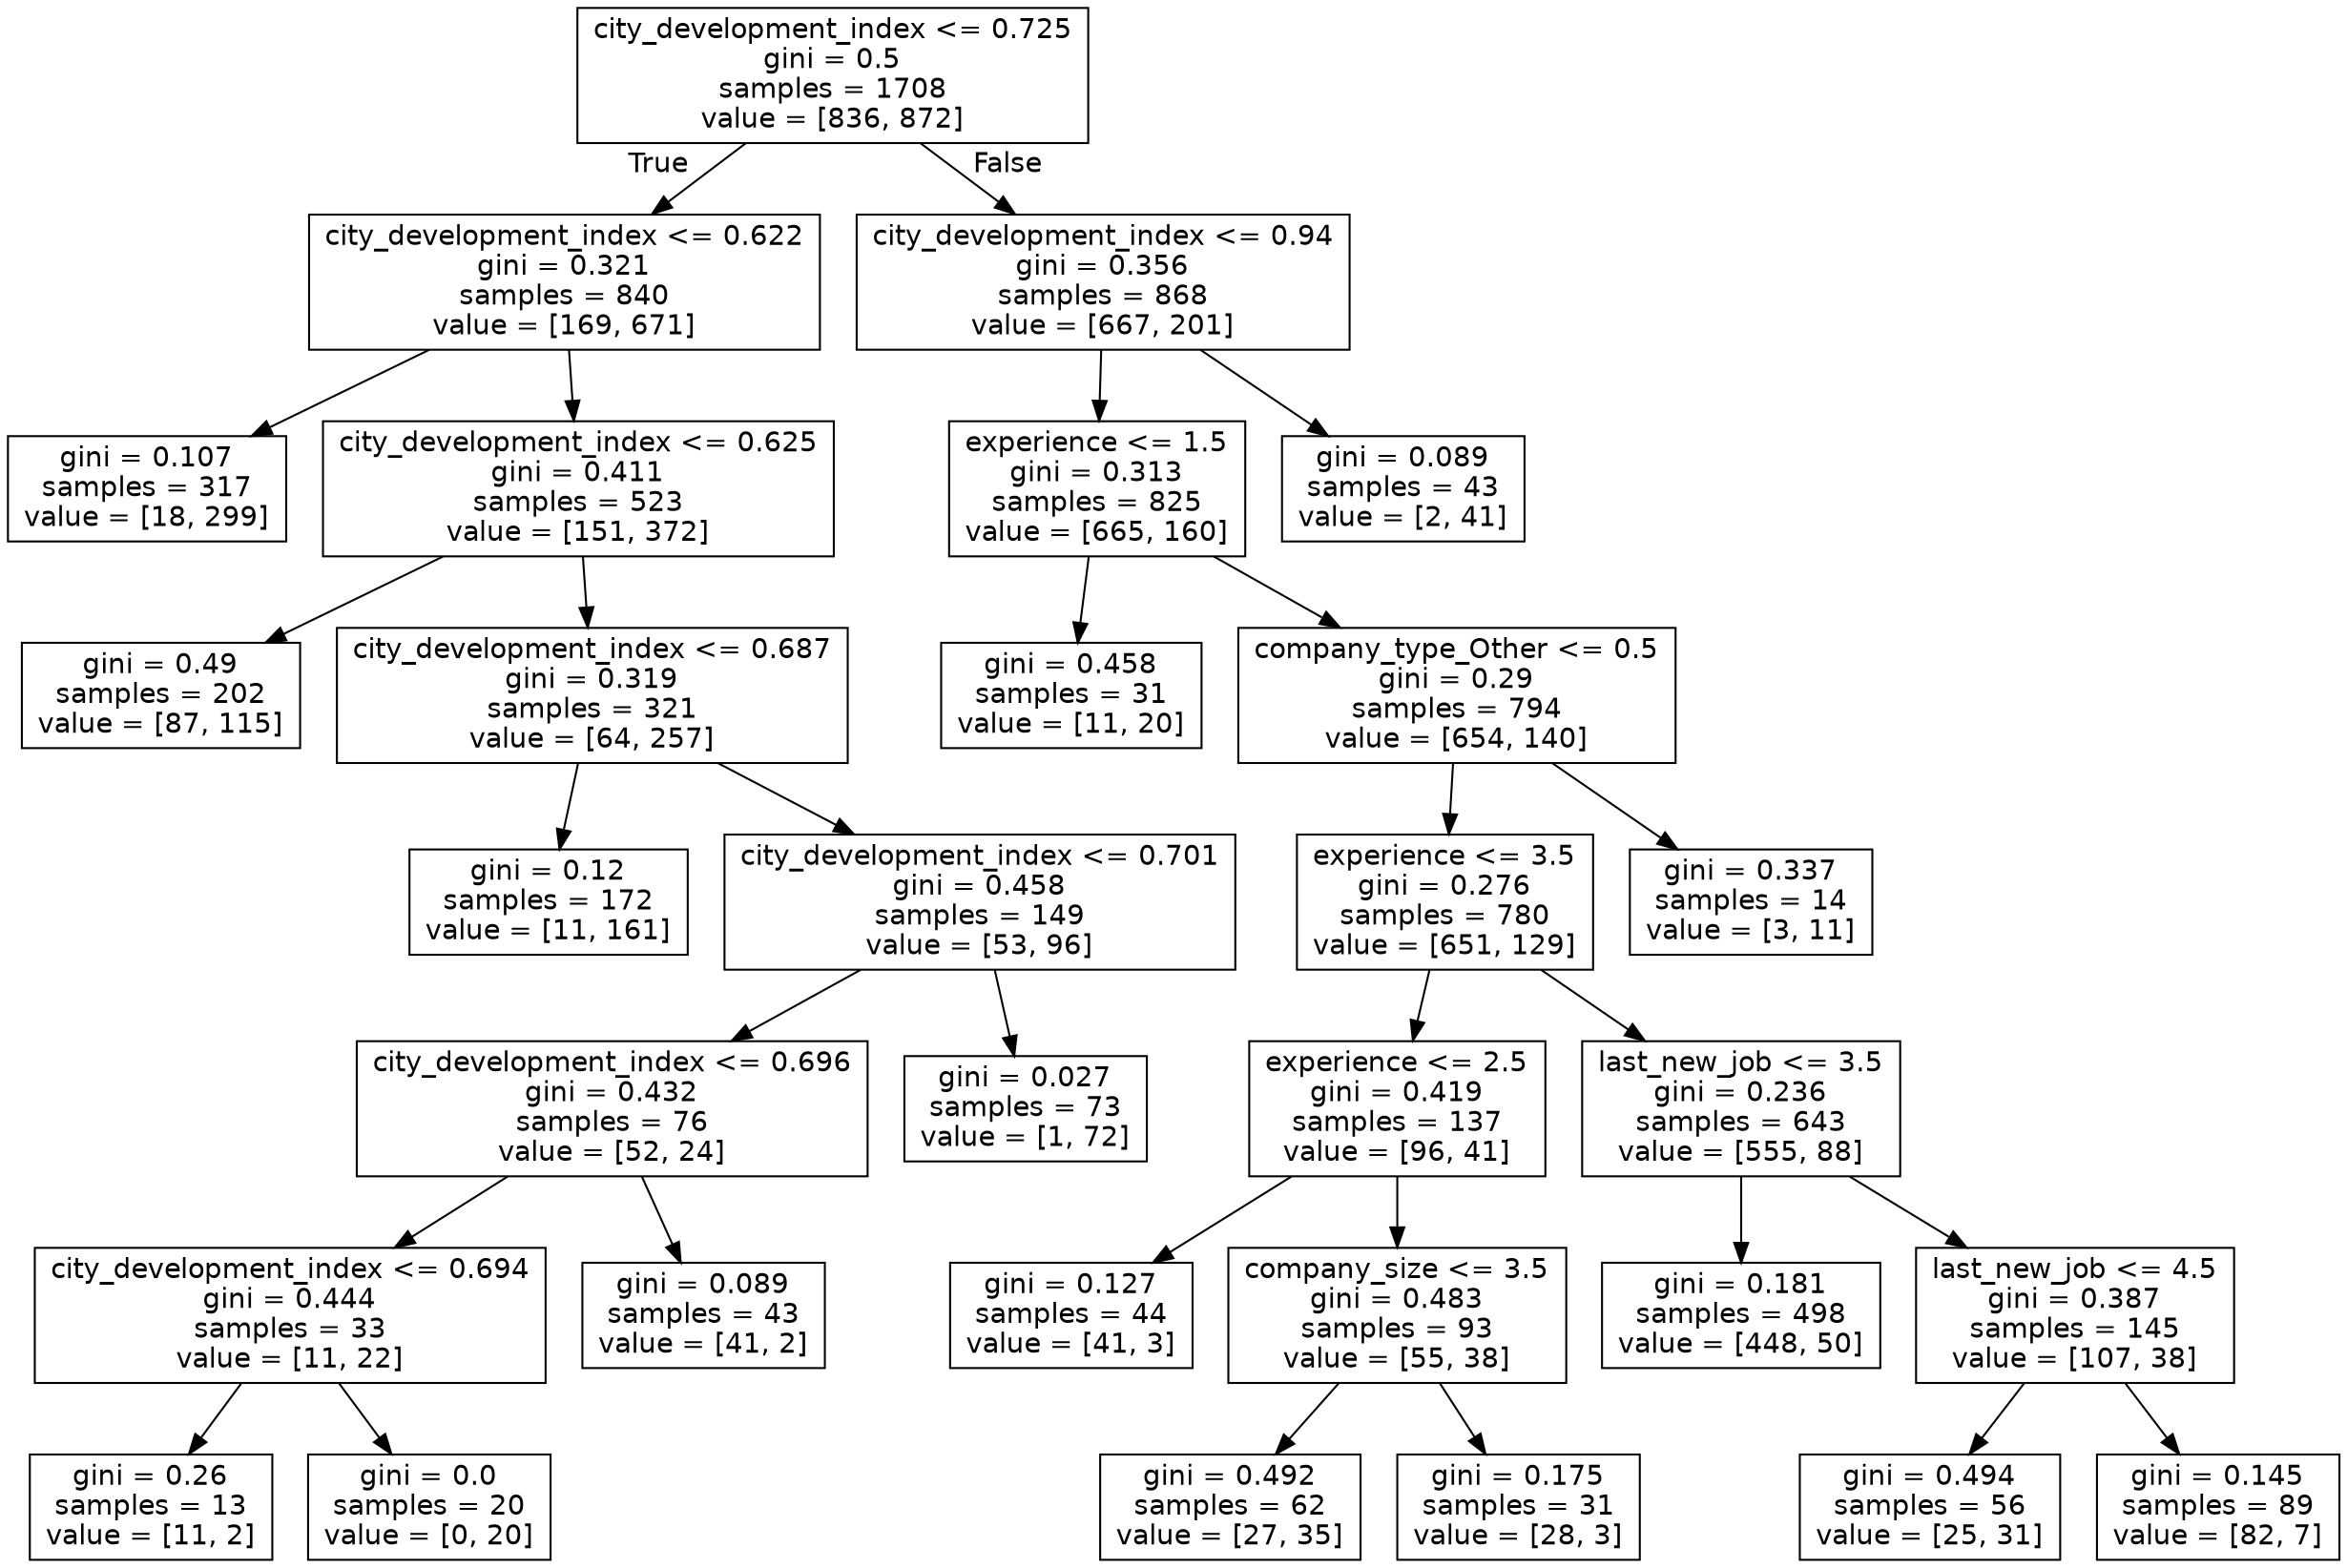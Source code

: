 digraph Tree {
node [shape=box, fontname="helvetica"] ;
edge [fontname="helvetica"] ;
0 [label="city_development_index <= 0.725\ngini = 0.5\nsamples = 1708\nvalue = [836, 872]"] ;
1 [label="city_development_index <= 0.622\ngini = 0.321\nsamples = 840\nvalue = [169, 671]"] ;
0 -> 1 [labeldistance=2.5, labelangle=45, headlabel="True"] ;
5 [label="gini = 0.107\nsamples = 317\nvalue = [18, 299]"] ;
1 -> 5 ;
6 [label="city_development_index <= 0.625\ngini = 0.411\nsamples = 523\nvalue = [151, 372]"] ;
1 -> 6 ;
7 [label="gini = 0.49\nsamples = 202\nvalue = [87, 115]"] ;
6 -> 7 ;
8 [label="city_development_index <= 0.687\ngini = 0.319\nsamples = 321\nvalue = [64, 257]"] ;
6 -> 8 ;
9 [label="gini = 0.12\nsamples = 172\nvalue = [11, 161]"] ;
8 -> 9 ;
10 [label="city_development_index <= 0.701\ngini = 0.458\nsamples = 149\nvalue = [53, 96]"] ;
8 -> 10 ;
11 [label="city_development_index <= 0.696\ngini = 0.432\nsamples = 76\nvalue = [52, 24]"] ;
10 -> 11 ;
13 [label="city_development_index <= 0.694\ngini = 0.444\nsamples = 33\nvalue = [11, 22]"] ;
11 -> 13 ;
17 [label="gini = 0.26\nsamples = 13\nvalue = [11, 2]"] ;
13 -> 17 ;
18 [label="gini = 0.0\nsamples = 20\nvalue = [0, 20]"] ;
13 -> 18 ;
14 [label="gini = 0.089\nsamples = 43\nvalue = [41, 2]"] ;
11 -> 14 ;
12 [label="gini = 0.027\nsamples = 73\nvalue = [1, 72]"] ;
10 -> 12 ;
2 [label="city_development_index <= 0.94\ngini = 0.356\nsamples = 868\nvalue = [667, 201]"] ;
0 -> 2 [labeldistance=2.5, labelangle=-45, headlabel="False"] ;
3 [label="experience <= 1.5\ngini = 0.313\nsamples = 825\nvalue = [665, 160]"] ;
2 -> 3 ;
15 [label="gini = 0.458\nsamples = 31\nvalue = [11, 20]"] ;
3 -> 15 ;
16 [label="company_type_Other <= 0.5\ngini = 0.29\nsamples = 794\nvalue = [654, 140]"] ;
3 -> 16 ;
19 [label="experience <= 3.5\ngini = 0.276\nsamples = 780\nvalue = [651, 129]"] ;
16 -> 19 ;
21 [label="experience <= 2.5\ngini = 0.419\nsamples = 137\nvalue = [96, 41]"] ;
19 -> 21 ;
23 [label="gini = 0.127\nsamples = 44\nvalue = [41, 3]"] ;
21 -> 23 ;
24 [label="company_size <= 3.5\ngini = 0.483\nsamples = 93\nvalue = [55, 38]"] ;
21 -> 24 ;
25 [label="gini = 0.492\nsamples = 62\nvalue = [27, 35]"] ;
24 -> 25 ;
26 [label="gini = 0.175\nsamples = 31\nvalue = [28, 3]"] ;
24 -> 26 ;
22 [label="last_new_job <= 3.5\ngini = 0.236\nsamples = 643\nvalue = [555, 88]"] ;
19 -> 22 ;
27 [label="gini = 0.181\nsamples = 498\nvalue = [448, 50]"] ;
22 -> 27 ;
28 [label="last_new_job <= 4.5\ngini = 0.387\nsamples = 145\nvalue = [107, 38]"] ;
22 -> 28 ;
29 [label="gini = 0.494\nsamples = 56\nvalue = [25, 31]"] ;
28 -> 29 ;
30 [label="gini = 0.145\nsamples = 89\nvalue = [82, 7]"] ;
28 -> 30 ;
20 [label="gini = 0.337\nsamples = 14\nvalue = [3, 11]"] ;
16 -> 20 ;
4 [label="gini = 0.089\nsamples = 43\nvalue = [2, 41]"] ;
2 -> 4 ;
}